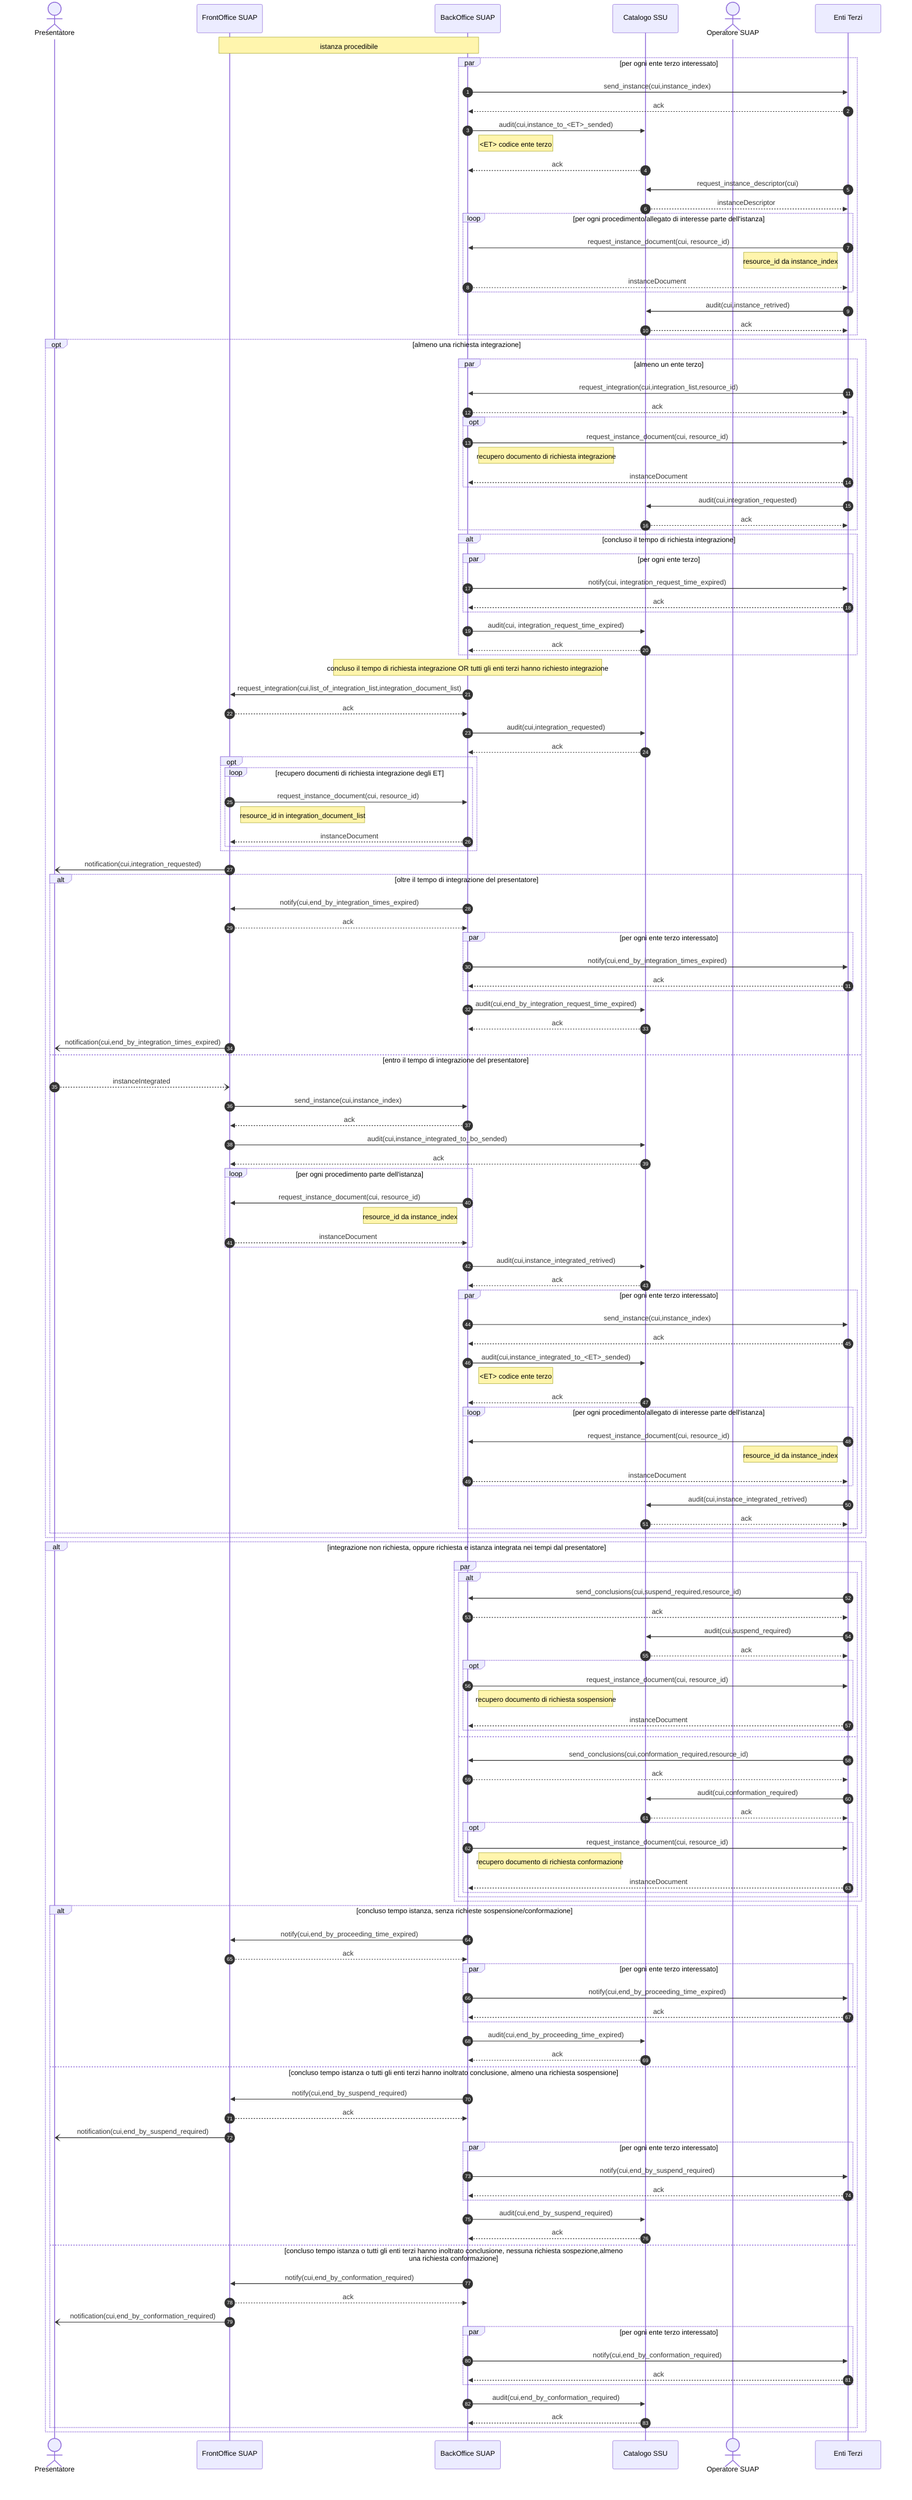sequenceDiagram
    autonumber

    actor P as Presentatore    
    participant F as FrontOffice SUAP
    participant B as BackOffice SUAP   
    participant C as Catalogo SSU 
    actor O as Operatore SUAP    
    participant E as Enti Terzi    

    Note over F,B: istanza procedibile

    
    par per ogni ente terzo interessato        
        B ->> E: send_instance(cui,instance_index)
        E -->> B: ack
        B ->> C: audit(cui,instance_to_<ET>_sended)
        note right of B: <ET> codice ente terzo 
        C -->> B: ack
        E ->> C: request_instance_descriptor(cui)
        C -->> E: instanceDescriptor
        loop per ogni procedimento/allegato di interesse parte dell'istanza 
        E ->> B: request_instance_document(cui, resource_id)
        note left of E: resource_id da instance_index
        B -->> E: instanceDocument
        end
        E ->> C: audit(cui,instance_retrived)
        C -->> E: ack
    end

    opt almeno una richiesta integrazione
        par almeno un ente terzo
            E ->> B: request_integration(cui,integration_list,resource_id)
            B -->> E: ack 
            opt
                B ->> E: request_instance_document(cui, resource_id)
                note right of B: recupero documento di richiesta integrazione
                E -->> B: instanceDocument    
            end
            E ->> C: audit(cui,integration_requested)
            C -->> E: ack           
        end

      
		alt concluso il tempo di richiesta integrazione 
			par per ogni ente terzo
				B ->> E: notify(cui, integration_request_time_expired)
				E -->> B: ack
			end
			B ->> C: audit(cui, integration_request_time_expired)
			C -->> B: ack
		end 
		
		Note over B: concluso il tempo di richiesta integrazione OR tutti gli enti terzi hanno richiesto integrazione
        B ->> F: request_integration(cui,list_of_integration_list,integration_document_list)
        F -->> B: ack
        B ->> C: audit(cui,integration_requested)
        C -->> B: ack
        opt
            loop recupero documenti di richiesta integrazione degli ET
            F ->> B: request_instance_document(cui, resource_id)
            note right of F: resource_id in integration_document_list
            B -->> F: instanceDocument    
            end
        end
        F -) P: notification(cui,integration_requested)    


        alt oltre il tempo di integrazione del presentatore
            B ->> F: notify(cui,end_by_integration_times_expired)
            F -->> B: ack
            par per ogni ente terzo interessato
                B ->> E: notify(cui,end_by_integration_times_expired)
                E -->> B: ack
            end
            B ->> C: audit(cui,end_by_integration_request_time_expired)
            C -->> B: ack

            F -) P: notification(cui,end_by_integration_times_expired)
        else entro il tempo di integrazione del presentatore 
            P --) F: instanceIntegrated
            F ->> B: send_instance(cui,instance_index)
            B -->> F: ack
            F ->> C: audit(cui,instance_integrated_to_bo_sended)
            C -->> F: ack
            loop per ogni procedimento parte dell'istanza 
                B ->> F: request_instance_document(cui, resource_id)
                note left of B: resource_id da instance_index
                F -->> B: instanceDocument
            end
            B ->> C: audit(cui,instance_integrated_retrived)
            C -->> B: ack
            par per ogni ente terzo interessato                
                B ->> E: send_instance(cui,instance_index)
                E -->> B: ack
                B ->> C: audit(cui,instance_integrated_to_<ET>_sended)
                note right of B: <ET> codice ente terzo
                C -->> B: ack
                loop per ogni procedimento/allegato di interesse parte dell'istanza 
                    E ->> B: request_instance_document(cui, resource_id)
                    note left of E: resource_id da instance_index
                    B -->> E: instanceDocument
                end
                E ->> C: audit(cui,instance_integrated_retrived)
                C -->> E: ack
            end

        end

    end
    
    alt integrazione non richiesta, oppure richiesta e istanza integrata nei tempi dal presentatore

        par
            alt 
                E ->> B: send_conclusions(cui,suspend_required,resource_id)
                B -->> E: ack 
                E ->> C: audit(cui,suspend_required)
                C -->> E: ack
                opt
                    B ->> E: request_instance_document(cui, resource_id)
                    note right of B: recupero documento di richiesta sospensione
                    E -->> B: instanceDocument    
                end  
                
            else
                E ->> B: send_conclusions(cui,conformation_required,resource_id)
                B -->> E: ack 
                E ->> C: audit(cui,conformation_required)
                C -->> E: ack 
                opt
                    B ->> E: request_instance_document(cui, resource_id)
                    note right of B: recupero documento di richiesta conformazione
                    E -->> B: instanceDocument    
                end  
            end       
        end

        alt concluso tempo istanza, senza richieste sospensione/conformazione
            B ->> F: notify(cui,end_by_proceeding_time_expired)
            F -->> B: ack            
            par per ogni ente terzo interessato
                B ->> E: notify(cui,end_by_proceeding_time_expired)
                E -->> B: ack
            end
            B ->> C: audit(cui,end_by_proceeding_time_expired)
            C -->> B: ack
        else concluso tempo istanza o tutti gli enti terzi hanno inoltrato conclusione, almeno una richiesta sospensione
            B ->> F: notify(cui,end_by_suspend_required)
            F -->> B: ack  
            F -) P: notification(cui,end_by_suspend_required)          
            par per ogni ente terzo interessato
                B ->> E: notify(cui,end_by_suspend_required)
                E -->> B: ack
            end
            B ->> C: audit(cui,end_by_suspend_required)
            C -->> B: ack
        else concluso tempo istanza o tutti gli enti terzi hanno inoltrato conclusione, nessuna richiesta sospezione,almeno una richiesta conformazione
            B ->> F: notify(cui,end_by_conformation_required)
            F -->> B: ack
            F -) P: notification(cui,end_by_conformation_required)               
            par per ogni ente terzo interessato
                B ->> E: notify(cui,end_by_conformation_required)
                E -->> B: ack
            end
            B ->> C: audit(cui,end_by_conformation_required)
            C -->> B: ack
        end


    end